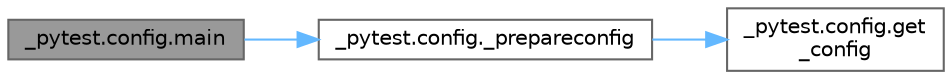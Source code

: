 digraph "_pytest.config.main"
{
 // LATEX_PDF_SIZE
  bgcolor="transparent";
  edge [fontname=Helvetica,fontsize=10,labelfontname=Helvetica,labelfontsize=10];
  node [fontname=Helvetica,fontsize=10,shape=box,height=0.2,width=0.4];
  rankdir="LR";
  Node1 [id="Node000001",label="_pytest.config.main",height=0.2,width=0.4,color="gray40", fillcolor="grey60", style="filled", fontcolor="black",tooltip=" "];
  Node1 -> Node2 [id="edge1_Node000001_Node000002",color="steelblue1",style="solid",tooltip=" "];
  Node2 [id="Node000002",label="_pytest.config._prepareconfig",height=0.2,width=0.4,color="grey40", fillcolor="white", style="filled",URL="$namespace__pytest_1_1config.html#aba125ce10beafaca3087dfaedc957fdb",tooltip=" "];
  Node2 -> Node3 [id="edge2_Node000002_Node000003",color="steelblue1",style="solid",tooltip=" "];
  Node3 [id="Node000003",label="_pytest.config.get\l_config",height=0.2,width=0.4,color="grey40", fillcolor="white", style="filled",URL="$namespace__pytest_1_1config.html#aa5422ce5262f8221709f240a0c45850f",tooltip=" "];
}
